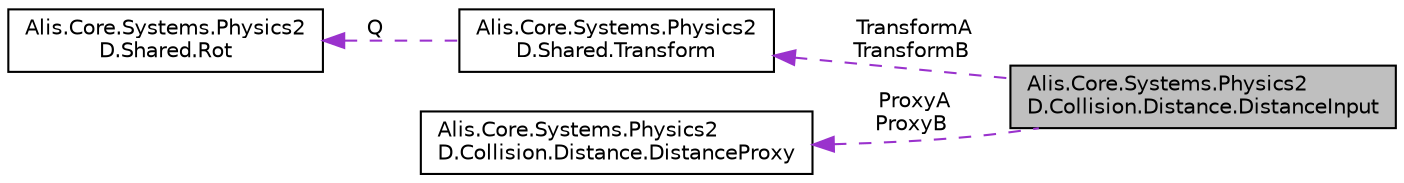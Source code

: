 digraph "Alis.Core.Systems.Physics2D.Collision.Distance.DistanceInput"
{
 // LATEX_PDF_SIZE
  edge [fontname="Helvetica",fontsize="10",labelfontname="Helvetica",labelfontsize="10"];
  node [fontname="Helvetica",fontsize="10",shape=record];
  rankdir="LR";
  Node1 [label="Alis.Core.Systems.Physics2\lD.Collision.Distance.DistanceInput",height=0.2,width=0.4,color="black", fillcolor="grey75", style="filled", fontcolor="black",tooltip="Input for Distance.ComputeDistance(). You have to option to use the shape radii in the computation."];
  Node2 -> Node1 [dir="back",color="darkorchid3",fontsize="10",style="dashed",label=" TransformA\nTransformB" ,fontname="Helvetica"];
  Node2 [label="Alis.Core.Systems.Physics2\lD.Shared.Transform",height=0.2,width=0.4,color="black", fillcolor="white", style="filled",URL="$struct_alis_1_1_core_1_1_systems_1_1_physics2_d_1_1_shared_1_1_transform.html",tooltip="A transform contains translation and rotation. It is used to represent the position and orientation o..."];
  Node3 -> Node2 [dir="back",color="darkorchid3",fontsize="10",style="dashed",label=" Q" ,fontname="Helvetica"];
  Node3 [label="Alis.Core.Systems.Physics2\lD.Shared.Rot",height=0.2,width=0.4,color="black", fillcolor="white", style="filled",URL="$struct_alis_1_1_core_1_1_systems_1_1_physics2_d_1_1_shared_1_1_rot.html",tooltip="Rotation"];
  Node4 -> Node1 [dir="back",color="darkorchid3",fontsize="10",style="dashed",label=" ProxyA\nProxyB" ,fontname="Helvetica"];
  Node4 [label="Alis.Core.Systems.Physics2\lD.Collision.Distance.DistanceProxy",height=0.2,width=0.4,color="black", fillcolor="white", style="filled",URL="$struct_alis_1_1_core_1_1_systems_1_1_physics2_d_1_1_collision_1_1_distance_1_1_distance_proxy.html",tooltip="A distance proxy is used by the GJK algorithm. It encapsulates any shape."];
}
